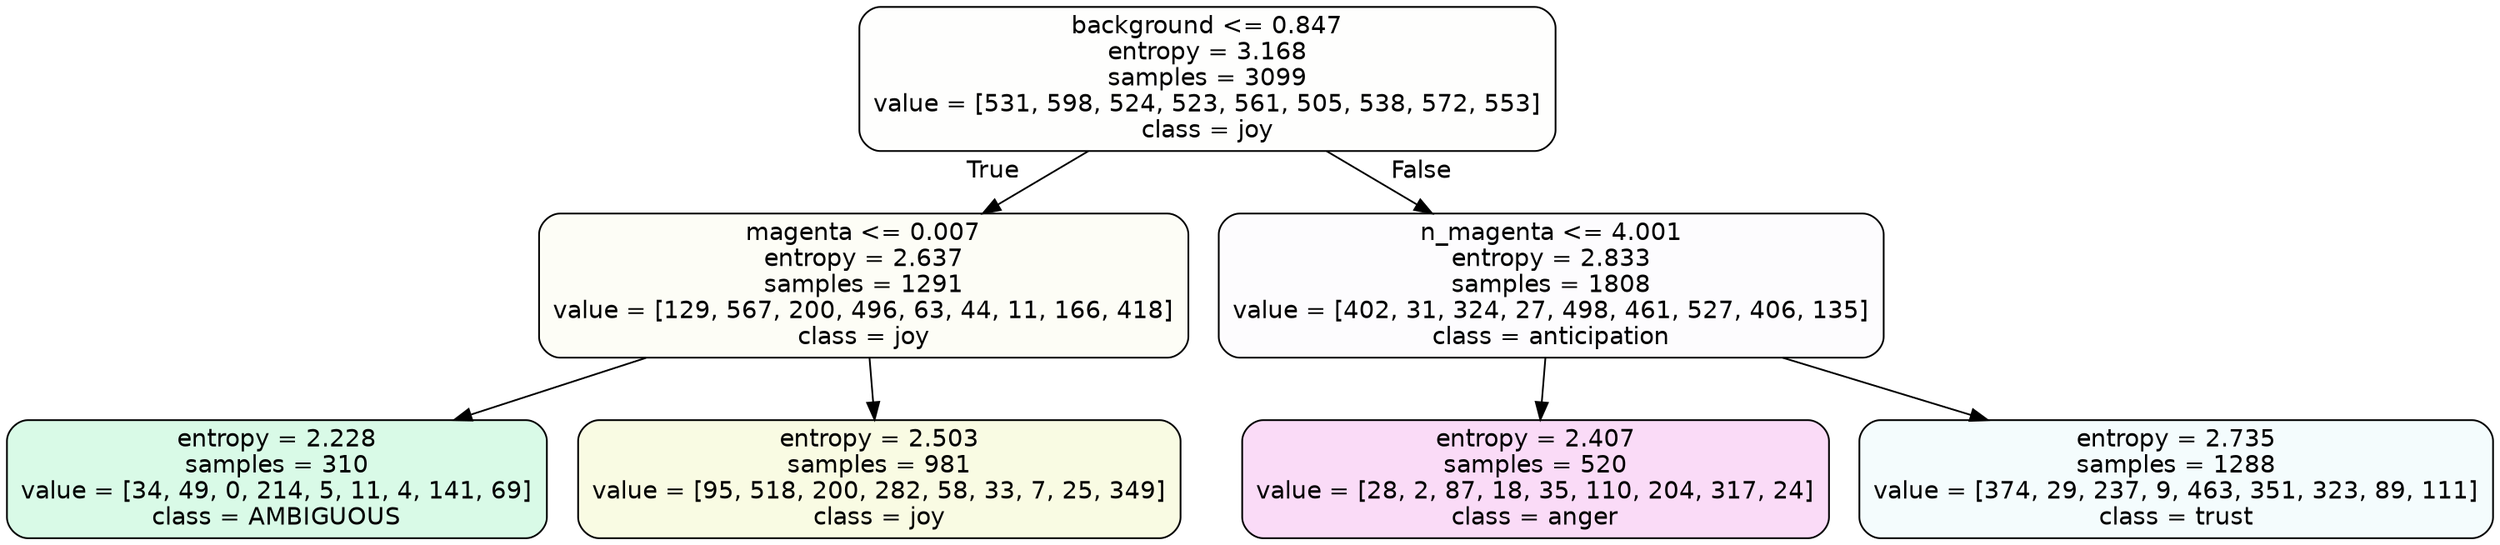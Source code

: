 digraph Tree {
node [shape=box, style="filled, rounded", color="black", fontname=helvetica] ;
edge [fontname=helvetica] ;
0 [label="background <= 0.847\nentropy = 3.168\nsamples = 3099\nvalue = [531, 598, 524, 523, 561, 505, 538, 572, 553]\nclass = joy", fillcolor="#d7e53902"] ;
1 [label="magenta <= 0.007\nentropy = 2.637\nsamples = 1291\nvalue = [129, 567, 200, 496, 63, 44, 11, 166, 418]\nclass = joy", fillcolor="#d7e5390b"] ;
0 -> 1 [labeldistance=2.5, labelangle=45, headlabel="True"] ;
2 [label="entropy = 2.228\nsamples = 310\nvalue = [34, 49, 0, 214, 5, 11, 4, 141, 69]\nclass = AMBIGUOUS", fillcolor="#39e58130"] ;
1 -> 2 ;
3 [label="entropy = 2.503\nsamples = 981\nvalue = [95, 518, 200, 282, 58, 33, 7, 25, 349]\nclass = joy", fillcolor="#d7e53923"] ;
1 -> 3 ;
4 [label="n_magenta <= 4.001\nentropy = 2.833\nsamples = 1808\nvalue = [402, 31, 324, 27, 498, 461, 527, 406, 135]\nclass = anticipation", fillcolor="#8139e503"] ;
0 -> 4 [labeldistance=2.5, labelangle=-45, headlabel="False"] ;
5 [label="entropy = 2.407\nsamples = 520\nvalue = [28, 2, 87, 18, 35, 110, 204, 317, 24]\nclass = anger", fillcolor="#e539d72e"] ;
4 -> 5 ;
6 [label="entropy = 2.735\nsamples = 1288\nvalue = [374, 29, 237, 9, 463, 351, 323, 89, 111]\nclass = trust", fillcolor="#39d7e50e"] ;
4 -> 6 ;
}